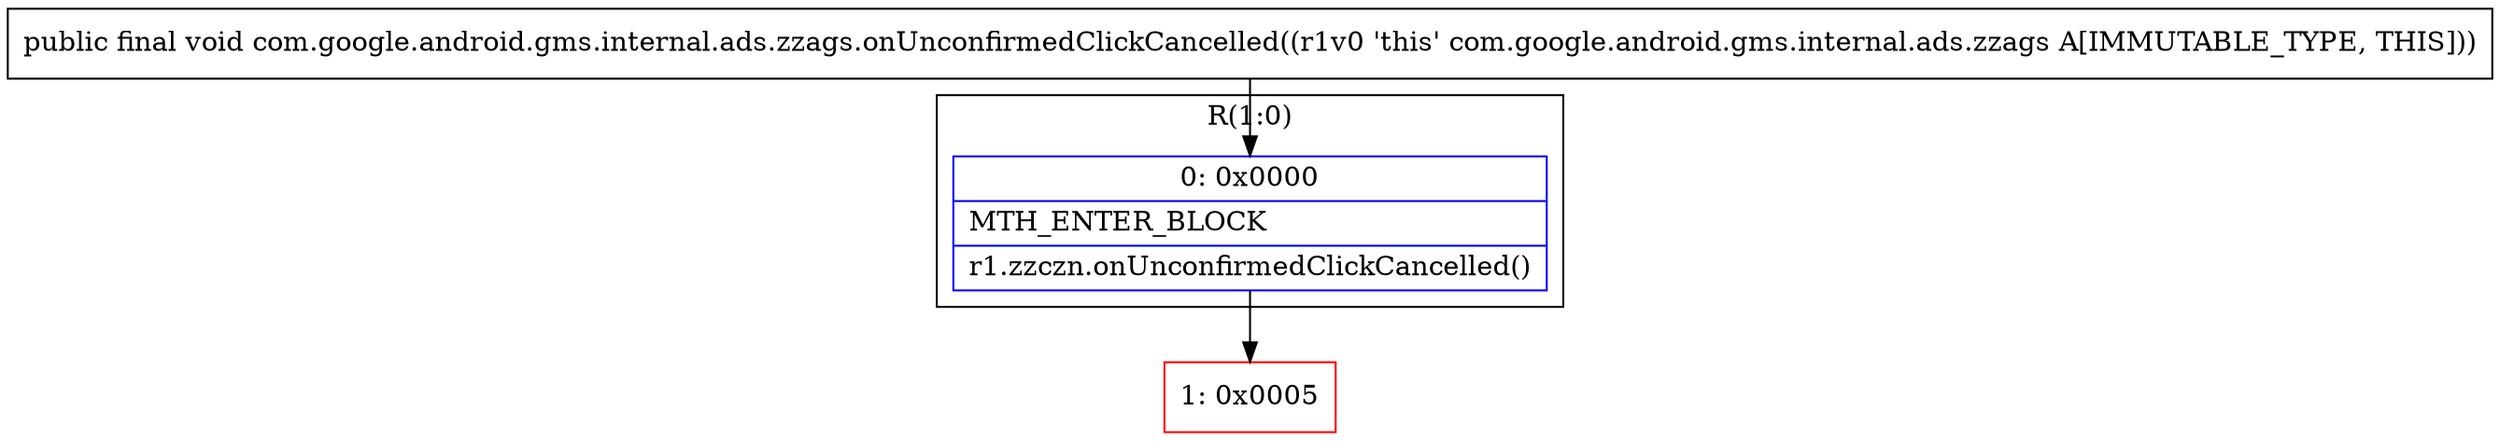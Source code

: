 digraph "CFG forcom.google.android.gms.internal.ads.zzags.onUnconfirmedClickCancelled()V" {
subgraph cluster_Region_227825134 {
label = "R(1:0)";
node [shape=record,color=blue];
Node_0 [shape=record,label="{0\:\ 0x0000|MTH_ENTER_BLOCK\l|r1.zzczn.onUnconfirmedClickCancelled()\l}"];
}
Node_1 [shape=record,color=red,label="{1\:\ 0x0005}"];
MethodNode[shape=record,label="{public final void com.google.android.gms.internal.ads.zzags.onUnconfirmedClickCancelled((r1v0 'this' com.google.android.gms.internal.ads.zzags A[IMMUTABLE_TYPE, THIS])) }"];
MethodNode -> Node_0;
Node_0 -> Node_1;
}

